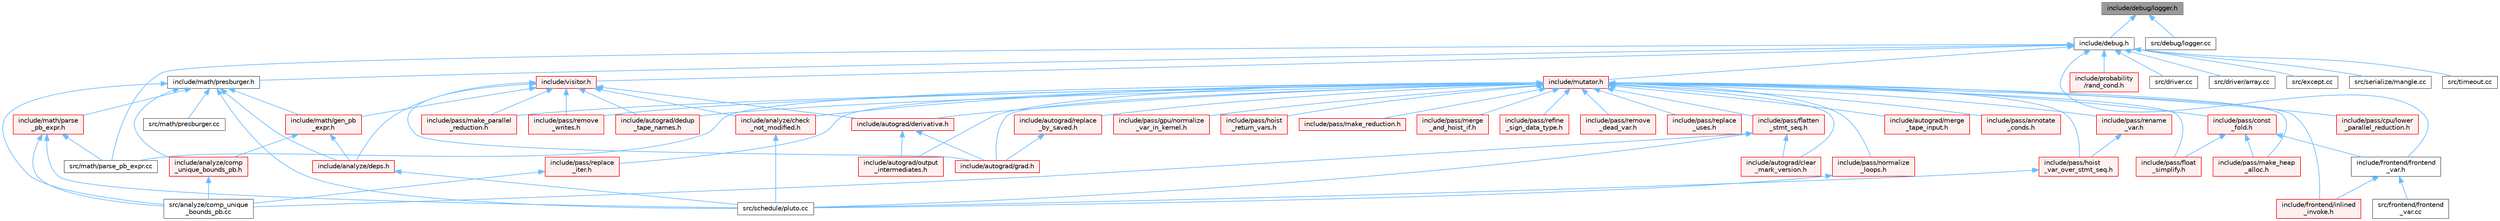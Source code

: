 digraph "include/debug/logger.h"
{
 // LATEX_PDF_SIZE
  bgcolor="transparent";
  edge [fontname=Helvetica,fontsize=10,labelfontname=Helvetica,labelfontsize=10];
  node [fontname=Helvetica,fontsize=10,shape=box,height=0.2,width=0.4];
  Node1 [label="include/debug/logger.h",height=0.2,width=0.4,color="gray40", fillcolor="grey60", style="filled", fontcolor="black",tooltip=" "];
  Node1 -> Node2 [dir="back",color="steelblue1",style="solid"];
  Node2 [label="include/debug.h",height=0.2,width=0.4,color="grey40", fillcolor="white", style="filled",URL="$debug_8h.html",tooltip=" "];
  Node2 -> Node3 [dir="back",color="steelblue1",style="solid"];
  Node3 [label="include/frontend/frontend\l_var.h",height=0.2,width=0.4,color="grey40", fillcolor="white", style="filled",URL="$frontend__var_8h.html",tooltip=" "];
  Node3 -> Node4 [dir="back",color="steelblue1",style="solid"];
  Node4 [label="include/frontend/inlined\l_invoke.h",height=0.2,width=0.4,color="red", fillcolor="#FFF0F0", style="filled",URL="$inlined__invoke_8h.html",tooltip=" "];
  Node3 -> Node6 [dir="back",color="steelblue1",style="solid"];
  Node6 [label="src/frontend/frontend\l_var.cc",height=0.2,width=0.4,color="grey40", fillcolor="white", style="filled",URL="$frontend__var_8cc.html",tooltip=" "];
  Node2 -> Node7 [dir="back",color="steelblue1",style="solid"];
  Node7 [label="include/math/presburger.h",height=0.2,width=0.4,color="grey40", fillcolor="white", style="filled",URL="$presburger_8h.html",tooltip=" "];
  Node7 -> Node8 [dir="back",color="steelblue1",style="solid"];
  Node8 [label="include/analyze/comp\l_unique_bounds_pb.h",height=0.2,width=0.4,color="red", fillcolor="#FFF0F0", style="filled",URL="$comp__unique__bounds__pb_8h.html",tooltip=" "];
  Node8 -> Node33 [dir="back",color="steelblue1",style="solid"];
  Node33 [label="src/analyze/comp_unique\l_bounds_pb.cc",height=0.2,width=0.4,color="grey40", fillcolor="white", style="filled",URL="$comp__unique__bounds__pb_8cc.html",tooltip=" "];
  Node7 -> Node34 [dir="back",color="steelblue1",style="solid"];
  Node34 [label="include/analyze/deps.h",height=0.2,width=0.4,color="red", fillcolor="#FFF0F0", style="filled",URL="$deps_8h.html",tooltip=" "];
  Node34 -> Node28 [dir="back",color="steelblue1",style="solid"];
  Node28 [label="src/schedule/pluto.cc",height=0.2,width=0.4,color="grey40", fillcolor="white", style="filled",URL="$pluto_8cc.html",tooltip=" "];
  Node7 -> Node58 [dir="back",color="steelblue1",style="solid"];
  Node58 [label="include/math/gen_pb\l_expr.h",height=0.2,width=0.4,color="red", fillcolor="#FFF0F0", style="filled",URL="$gen__pb__expr_8h.html",tooltip=" "];
  Node58 -> Node8 [dir="back",color="steelblue1",style="solid"];
  Node58 -> Node34 [dir="back",color="steelblue1",style="solid"];
  Node7 -> Node60 [dir="back",color="steelblue1",style="solid"];
  Node60 [label="include/math/parse\l_pb_expr.h",height=0.2,width=0.4,color="red", fillcolor="#FFF0F0", style="filled",URL="$parse__pb__expr_8h.html",tooltip=" "];
  Node60 -> Node33 [dir="back",color="steelblue1",style="solid"];
  Node60 -> Node61 [dir="back",color="steelblue1",style="solid"];
  Node61 [label="src/math/parse_pb_expr.cc",height=0.2,width=0.4,color="grey40", fillcolor="white", style="filled",URL="$parse__pb__expr_8cc.html",tooltip=" "];
  Node60 -> Node28 [dir="back",color="steelblue1",style="solid"];
  Node7 -> Node33 [dir="back",color="steelblue1",style="solid"];
  Node7 -> Node62 [dir="back",color="steelblue1",style="solid"];
  Node62 [label="src/math/presburger.cc",height=0.2,width=0.4,color="grey40", fillcolor="white", style="filled",URL="$presburger_8cc.html",tooltip=" "];
  Node7 -> Node28 [dir="back",color="steelblue1",style="solid"];
  Node2 -> Node63 [dir="back",color="steelblue1",style="solid"];
  Node63 [label="include/mutator.h",height=0.2,width=0.4,color="red", fillcolor="#FFF0F0", style="filled",URL="$mutator_8h.html",tooltip=" "];
  Node63 -> Node64 [dir="back",color="steelblue1",style="solid"];
  Node64 [label="include/analyze/check\l_not_modified.h",height=0.2,width=0.4,color="red", fillcolor="#FFF0F0", style="filled",URL="$check__not__modified_8h.html",tooltip=" "];
  Node64 -> Node28 [dir="back",color="steelblue1",style="solid"];
  Node63 -> Node66 [dir="back",color="steelblue1",style="solid"];
  Node66 [label="include/autograd/clear\l_mark_version.h",height=0.2,width=0.4,color="red", fillcolor="#FFF0F0", style="filled",URL="$clear__mark__version_8h.html",tooltip=" "];
  Node63 -> Node67 [dir="back",color="steelblue1",style="solid"];
  Node67 [label="include/autograd/dedup\l_tape_names.h",height=0.2,width=0.4,color="red", fillcolor="#FFF0F0", style="filled",URL="$dedup__tape__names_8h.html",tooltip=" "];
  Node63 -> Node69 [dir="back",color="steelblue1",style="solid"];
  Node69 [label="include/autograd/derivative.h",height=0.2,width=0.4,color="red", fillcolor="#FFF0F0", style="filled",URL="$derivative_8h.html",tooltip=" "];
  Node69 -> Node73 [dir="back",color="steelblue1",style="solid"];
  Node73 [label="include/autograd/grad.h",height=0.2,width=0.4,color="red", fillcolor="#FFF0F0", style="filled",URL="$grad_8h.html",tooltip=" "];
  Node69 -> Node75 [dir="back",color="steelblue1",style="solid"];
  Node75 [label="include/autograd/output\l_intermediates.h",height=0.2,width=0.4,color="red", fillcolor="#FFF0F0", style="filled",URL="$output__intermediates_8h.html",tooltip=" "];
  Node63 -> Node73 [dir="back",color="steelblue1",style="solid"];
  Node63 -> Node77 [dir="back",color="steelblue1",style="solid"];
  Node77 [label="include/autograd/merge\l_tape_input.h",height=0.2,width=0.4,color="red", fillcolor="#FFF0F0", style="filled",URL="$merge__tape__input_8h.html",tooltip=" "];
  Node63 -> Node75 [dir="back",color="steelblue1",style="solid"];
  Node63 -> Node79 [dir="back",color="steelblue1",style="solid"];
  Node79 [label="include/autograd/replace\l_by_saved.h",height=0.2,width=0.4,color="red", fillcolor="#FFF0F0", style="filled",URL="$replace__by__saved_8h.html",tooltip=" "];
  Node79 -> Node73 [dir="back",color="steelblue1",style="solid"];
  Node63 -> Node4 [dir="back",color="steelblue1",style="solid"];
  Node63 -> Node81 [dir="back",color="steelblue1",style="solid"];
  Node81 [label="include/pass/annotate\l_conds.h",height=0.2,width=0.4,color="red", fillcolor="#FFF0F0", style="filled",URL="$annotate__conds_8h.html",tooltip=" "];
  Node63 -> Node83 [dir="back",color="steelblue1",style="solid"];
  Node83 [label="include/pass/const\l_fold.h",height=0.2,width=0.4,color="red", fillcolor="#FFF0F0", style="filled",URL="$const__fold_8h.html",tooltip=" "];
  Node83 -> Node3 [dir="back",color="steelblue1",style="solid"];
  Node83 -> Node86 [dir="back",color="steelblue1",style="solid"];
  Node86 [label="include/pass/float\l_simplify.h",height=0.2,width=0.4,color="red", fillcolor="#FFF0F0", style="filled",URL="$float__simplify_8h.html",tooltip=" "];
  Node83 -> Node88 [dir="back",color="steelblue1",style="solid"];
  Node88 [label="include/pass/make_heap\l_alloc.h",height=0.2,width=0.4,color="red", fillcolor="#FFF0F0", style="filled",URL="$make__heap__alloc_8h.html",tooltip=" "];
  Node63 -> Node98 [dir="back",color="steelblue1",style="solid"];
  Node98 [label="include/pass/cpu/lower\l_parallel_reduction.h",height=0.2,width=0.4,color="red", fillcolor="#FFF0F0", style="filled",URL="$cpu_2lower__parallel__reduction_8h.html",tooltip=" "];
  Node63 -> Node99 [dir="back",color="steelblue1",style="solid"];
  Node99 [label="include/pass/flatten\l_stmt_seq.h",height=0.2,width=0.4,color="red", fillcolor="#FFF0F0", style="filled",URL="$flatten__stmt__seq_8h.html",tooltip=" "];
  Node99 -> Node66 [dir="back",color="steelblue1",style="solid"];
  Node99 -> Node33 [dir="back",color="steelblue1",style="solid"];
  Node99 -> Node28 [dir="back",color="steelblue1",style="solid"];
  Node63 -> Node86 [dir="back",color="steelblue1",style="solid"];
  Node63 -> Node105 [dir="back",color="steelblue1",style="solid"];
  Node105 [label="include/pass/gpu/normalize\l_var_in_kernel.h",height=0.2,width=0.4,color="red", fillcolor="#FFF0F0", style="filled",URL="$normalize__var__in__kernel_8h.html",tooltip=" "];
  Node63 -> Node106 [dir="back",color="steelblue1",style="solid"];
  Node106 [label="include/pass/hoist\l_return_vars.h",height=0.2,width=0.4,color="red", fillcolor="#FFF0F0", style="filled",URL="$hoist__return__vars_8h.html",tooltip=" "];
  Node63 -> Node107 [dir="back",color="steelblue1",style="solid"];
  Node107 [label="include/pass/hoist\l_var_over_stmt_seq.h",height=0.2,width=0.4,color="red", fillcolor="#FFF0F0", style="filled",URL="$hoist__var__over__stmt__seq_8h.html",tooltip=" "];
  Node107 -> Node28 [dir="back",color="steelblue1",style="solid"];
  Node63 -> Node88 [dir="back",color="steelblue1",style="solid"];
  Node63 -> Node108 [dir="back",color="steelblue1",style="solid"];
  Node108 [label="include/pass/make_parallel\l_reduction.h",height=0.2,width=0.4,color="red", fillcolor="#FFF0F0", style="filled",URL="$make__parallel__reduction_8h.html",tooltip=" "];
  Node63 -> Node109 [dir="back",color="steelblue1",style="solid"];
  Node109 [label="include/pass/make_reduction.h",height=0.2,width=0.4,color="red", fillcolor="#FFF0F0", style="filled",URL="$make__reduction_8h.html",tooltip=" "];
  Node63 -> Node111 [dir="back",color="steelblue1",style="solid"];
  Node111 [label="include/pass/merge\l_and_hoist_if.h",height=0.2,width=0.4,color="red", fillcolor="#FFF0F0", style="filled",URL="$merge__and__hoist__if_8h.html",tooltip=" "];
  Node63 -> Node112 [dir="back",color="steelblue1",style="solid"];
  Node112 [label="include/pass/normalize\l_loops.h",height=0.2,width=0.4,color="red", fillcolor="#FFF0F0", style="filled",URL="$normalize__loops_8h.html",tooltip=" "];
  Node112 -> Node28 [dir="back",color="steelblue1",style="solid"];
  Node63 -> Node113 [dir="back",color="steelblue1",style="solid"];
  Node113 [label="include/pass/refine\l_sign_data_type.h",height=0.2,width=0.4,color="red", fillcolor="#FFF0F0", style="filled",URL="$refine__sign__data__type_8h.html",tooltip=" "];
  Node63 -> Node115 [dir="back",color="steelblue1",style="solid"];
  Node115 [label="include/pass/remove\l_dead_var.h",height=0.2,width=0.4,color="red", fillcolor="#FFF0F0", style="filled",URL="$remove__dead__var_8h.html",tooltip=" "];
  Node63 -> Node116 [dir="back",color="steelblue1",style="solid"];
  Node116 [label="include/pass/remove\l_writes.h",height=0.2,width=0.4,color="red", fillcolor="#FFF0F0", style="filled",URL="$remove__writes_8h.html",tooltip=" "];
  Node63 -> Node118 [dir="back",color="steelblue1",style="solid"];
  Node118 [label="include/pass/rename\l_var.h",height=0.2,width=0.4,color="red", fillcolor="#FFF0F0", style="filled",URL="$rename__var_8h.html",tooltip=" "];
  Node118 -> Node107 [dir="back",color="steelblue1",style="solid"];
  Node63 -> Node121 [dir="back",color="steelblue1",style="solid"];
  Node121 [label="include/pass/replace\l_iter.h",height=0.2,width=0.4,color="red", fillcolor="#FFF0F0", style="filled",URL="$replace__iter_8h.html",tooltip=" "];
  Node121 -> Node33 [dir="back",color="steelblue1",style="solid"];
  Node63 -> Node123 [dir="back",color="steelblue1",style="solid"];
  Node123 [label="include/pass/replace\l_uses.h",height=0.2,width=0.4,color="red", fillcolor="#FFF0F0", style="filled",URL="$replace__uses_8h.html",tooltip=" "];
  Node63 -> Node61 [dir="back",color="steelblue1",style="solid"];
  Node2 -> Node164 [dir="back",color="steelblue1",style="solid"];
  Node164 [label="include/probability\l/rand_cond.h",height=0.2,width=0.4,color="red", fillcolor="#FFF0F0", style="filled",URL="$rand__cond_8h.html",tooltip=" "];
  Node2 -> Node169 [dir="back",color="steelblue1",style="solid"];
  Node169 [label="include/visitor.h",height=0.2,width=0.4,color="red", fillcolor="#FFF0F0", style="filled",URL="$visitor_8h.html",tooltip=" "];
  Node169 -> Node64 [dir="back",color="steelblue1",style="solid"];
  Node169 -> Node34 [dir="back",color="steelblue1",style="solid"];
  Node169 -> Node67 [dir="back",color="steelblue1",style="solid"];
  Node169 -> Node69 [dir="back",color="steelblue1",style="solid"];
  Node169 -> Node73 [dir="back",color="steelblue1",style="solid"];
  Node169 -> Node58 [dir="back",color="steelblue1",style="solid"];
  Node169 -> Node108 [dir="back",color="steelblue1",style="solid"];
  Node169 -> Node116 [dir="back",color="steelblue1",style="solid"];
  Node2 -> Node216 [dir="back",color="steelblue1",style="solid"];
  Node216 [label="src/driver.cc",height=0.2,width=0.4,color="grey40", fillcolor="white", style="filled",URL="$driver_8cc.html",tooltip=" "];
  Node2 -> Node217 [dir="back",color="steelblue1",style="solid"];
  Node217 [label="src/driver/array.cc",height=0.2,width=0.4,color="grey40", fillcolor="white", style="filled",URL="$array_8cc.html",tooltip=" "];
  Node2 -> Node136 [dir="back",color="steelblue1",style="solid"];
  Node136 [label="src/except.cc",height=0.2,width=0.4,color="grey40", fillcolor="white", style="filled",URL="$except_8cc.html",tooltip=" "];
  Node2 -> Node61 [dir="back",color="steelblue1",style="solid"];
  Node2 -> Node218 [dir="back",color="steelblue1",style="solid"];
  Node218 [label="src/serialize/mangle.cc",height=0.2,width=0.4,color="grey40", fillcolor="white", style="filled",URL="$mangle_8cc.html",tooltip=" "];
  Node2 -> Node219 [dir="back",color="steelblue1",style="solid"];
  Node219 [label="src/timeout.cc",height=0.2,width=0.4,color="grey40", fillcolor="white", style="filled",URL="$timeout_8cc.html",tooltip=" "];
  Node1 -> Node220 [dir="back",color="steelblue1",style="solid"];
  Node220 [label="src/debug/logger.cc",height=0.2,width=0.4,color="grey40", fillcolor="white", style="filled",URL="$logger_8cc.html",tooltip=" "];
}
